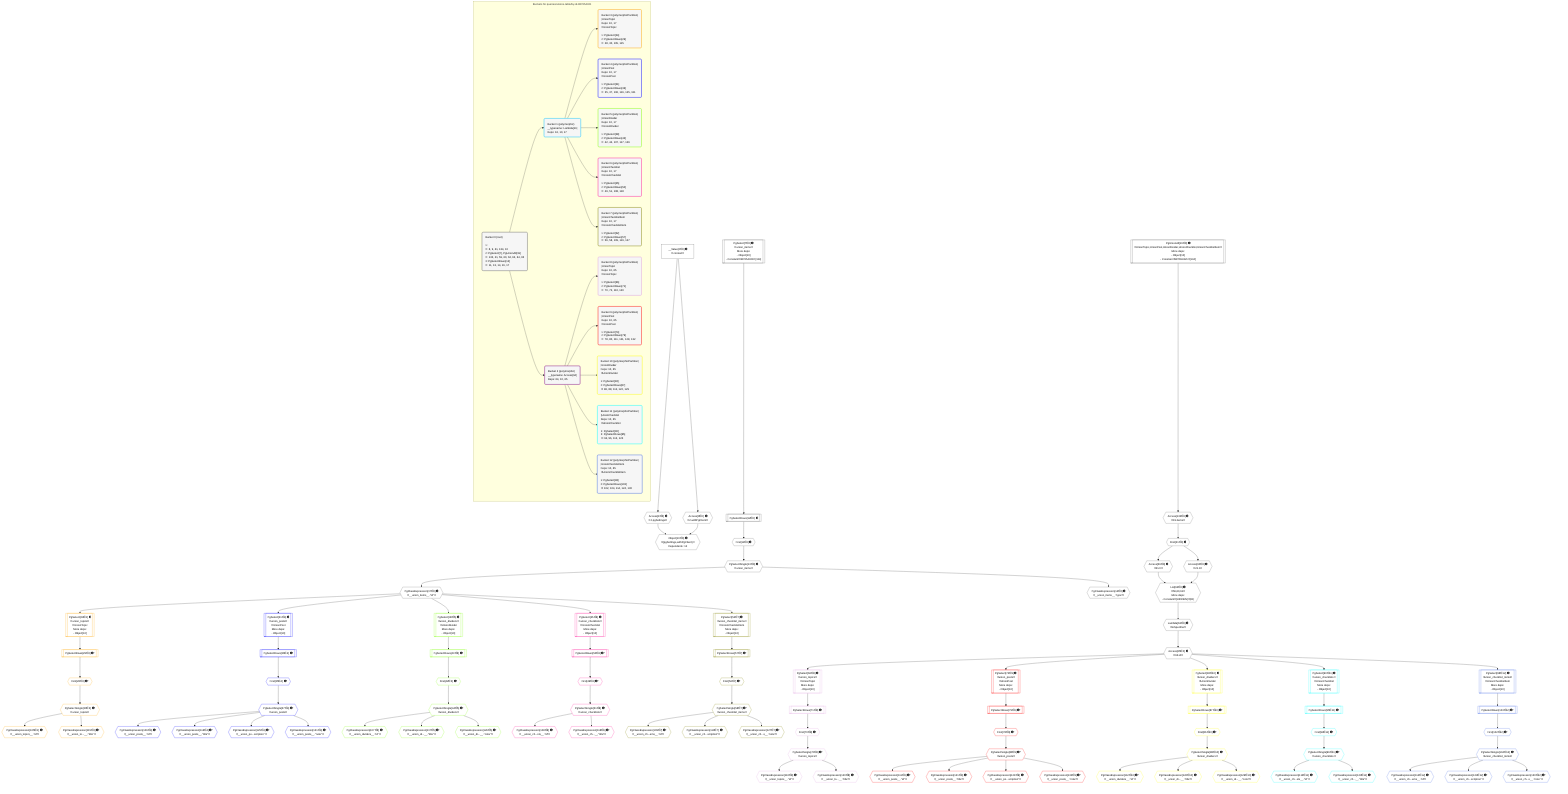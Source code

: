 %%{init: {'themeVariables': { 'fontSize': '12px'}}}%%
graph TD
    classDef path fill:#eee,stroke:#000,color:#000
    classDef plan fill:#fff,stroke-width:1px,color:#000
    classDef itemplan fill:#fff,stroke-width:2px,color:#000
    classDef unbatchedplan fill:#dff,stroke-width:1px,color:#000
    classDef sideeffectplan fill:#fcc,stroke-width:2px,color:#000
    classDef bucket fill:#f6f6f6,color:#000,stroke-width:2px,text-align:left

    subgraph "Buckets for queries/unions-table/by-id-987654321"
    Bucket0("Bucket 0 (root)<br /><br />1: <br />ᐳ: 8, 9, 61, 134, 10<br />2: PgSelect[7], PgUnionAll[19]<br />ᐳ: 133, 21, 59, 60, 62, 63, 64, 65<br />3: PgSelectRows[12]<br />ᐳ: 11, 13, 14, 16, 17"):::bucket
    Bucket1("Bucket 1 (polymorphic)<br />__typename: Lambda[16]<br />Deps: 16, 10, 17"):::bucket
    Bucket2("Bucket 2 (polymorphic)<br />__typename: Access[64]<br />Deps: 64, 10, 65"):::bucket
    Bucket3("Bucket 3 (polymorphicPartition)<br />|UnionTopic<br />Deps: 10, 17<br />ᐳUnionTopic<br /><br />1: PgSelect[24]<br />2: PgSelectRows[29]<br />ᐳ: 28, 30, 105, 115"):::bucket
    Bucket4("Bucket 4 (polymorphicPartition)<br />|UnionPost<br />Deps: 10, 17<br />ᐳUnionPost<br /><br />1: PgSelect[31]<br />2: PgSelectRows[36]<br />ᐳ: 35, 37, 106, 116, 125, 131"):::bucket
    Bucket5("Bucket 5 (polymorphicPartition)<br />|UnionDivider<br />Deps: 10, 17<br />ᐳUnionDivider<br /><br />1: PgSelect[38]<br />2: PgSelectRows[43]<br />ᐳ: 42, 44, 107, 117, 126"):::bucket
    Bucket6("Bucket 6 (polymorphicPartition)<br />|UnionChecklist<br />Deps: 10, 17<br />ᐳUnionChecklist<br /><br />1: PgSelect[45]<br />2: PgSelectRows[50]<br />ᐳ: 49, 51, 108, 118"):::bucket
    Bucket7("Bucket 7 (polymorphicPartition)<br />|UnionChecklistItem<br />Deps: 10, 17<br />ᐳUnionChecklistItem<br /><br />1: PgSelect[52]<br />2: PgSelectRows[57]<br />ᐳ: 56, 58, 109, 119, 127"):::bucket
    Bucket8("Bucket 8 (polymorphicPartition)<br />|UnionTopic<br />Deps: 10, 65<br />ᐳUnionTopic<br /><br />1: PgSelect[66]<br />2: PgSelectRows[71]<br />ᐳ: 70, 72, 110, 120"):::bucket
    Bucket9("Bucket 9 (polymorphicPartition)<br />|UnionPost<br />Deps: 10, 65<br />ᐳUnionPost<br /><br />1: PgSelect[74]<br />2: PgSelectRows[79]<br />ᐳ: 78, 80, 111, 121, 128, 132"):::bucket
    Bucket10("Bucket 10 (polymorphicPartition)<br />|UnionDivider<br />Deps: 10, 65<br />ᐳUnionDivider<br /><br />1: PgSelect[82]<br />2: PgSelectRows[87]<br />ᐳ: 86, 88, 112, 122, 129"):::bucket
    Bucket11("Bucket 11 (polymorphicPartition)<br />|UnionChecklist<br />Deps: 10, 65<br />ᐳUnionChecklist<br /><br />1: PgSelect[90]<br />2: PgSelectRows[95]<br />ᐳ: 94, 96, 113, 123"):::bucket
    Bucket12("Bucket 12 (polymorphicPartition)<br />|UnionChecklistItem<br />Deps: 10, 65<br />ᐳUnionChecklistItem<br /><br />1: PgSelect[98]<br />2: PgSelectRows[103]<br />ᐳ: 102, 104, 114, 124, 130"):::bucket
    end
    Bucket0 --> Bucket1 & Bucket2
    Bucket1 --> Bucket3 & Bucket4 & Bucket5 & Bucket6 & Bucket7
    Bucket2 --> Bucket8 & Bucket9 & Bucket10 & Bucket11 & Bucket12

    %% plan dependencies
    List62{{"List[62∈0] ➊<br />ᐸ59,60,61ᐳ<br />More deps:<br />- Constantᐸ[HIDDEN]ᐳ[61]"}}:::plan
    Access59{{"Access[59∈0] ➊<br />ᐸ21.0ᐳ"}}:::plan
    Access60{{"Access[60∈0] ➊<br />ᐸ21.1ᐳ"}}:::plan
    Access59 & Access60 --> List62
    PgSelect7[["PgSelect[7∈0] ➊<br />ᐸunion_itemsᐳ<br />More deps:<br />- Object[10]<br />- Constantᐸ987654321ᐳ[134]"]]:::plan
    Object10{{"Object[10∈0] ➊<br />ᐸ{pgSettings,withPgClient}ᐳ<br />Dependents: 12"}}:::plan
    Access8{{"Access[8∈0] ➊<br />ᐸ2.pgSettingsᐳ"}}:::plan
    Access9{{"Access[9∈0] ➊<br />ᐸ2.withPgClientᐳ"}}:::plan
    Access8 & Access9 --> Object10
    PgUnionAll19[["PgUnionAll[19∈0] ➊<br />ᐸUnionTopic,UnionPost,UnionDivider,UnionChecklist,UnionChecklistItemᐳ<br />More deps:<br />- Object[10]<br />- Constantᐸ987654321ᐳ[134]"]]:::plan
    __Value2["__Value[2∈0] ➊<br />ᐸcontextᐳ"]:::plan
    __Value2 --> Access8
    __Value2 --> Access9
    First11{{"First[11∈0] ➊"}}:::plan
    PgSelectRows12[["PgSelectRows[12∈0] ➊"]]:::plan
    PgSelectRows12 --> First11
    PgSelect7 --> PgSelectRows12
    PgSelectSingle13{{"PgSelectSingle[13∈0] ➊<br />ᐸunion_itemsᐳ"}}:::plan
    First11 --> PgSelectSingle13
    PgClassExpression14{{"PgClassExpression[14∈0] ➊<br />ᐸ__union_items__.”type”ᐳ"}}:::plan
    PgSelectSingle13 --> PgClassExpression14
    PgClassExpression17{{"PgClassExpression[17∈0] ➊<br />ᐸ__union_items__.”id”ᐳ"}}:::plan
    PgSelectSingle13 --> PgClassExpression17
    First21{{"First[21∈0] ➊"}}:::plan
    Access133{{"Access[133∈0] ➊<br />ᐸ19.itemsᐳ"}}:::plan
    Access133 --> First21
    First21 --> Access59
    First21 --> Access60
    Lambda63{{"Lambda[63∈0] ➊<br />ᐸtoSpecifierᐳ"}}:::plan
    List62 --> Lambda63
    Access65{{"Access[65∈0] ➊<br />ᐸ63.idᐳ"}}:::plan
    Lambda63 --> Access65
    PgUnionAll19 --> Access133
    PgSelect24[["PgSelect[24∈3] ➊<br />ᐸunion_topicsᐳ<br />ᐳUnionTopic<br />More deps:<br />- Object[10]"]]:::plan
    PgClassExpression17 --> PgSelect24
    First28{{"First[28∈3] ➊^"}}:::plan
    PgSelectRows29[["PgSelectRows[29∈3] ➊^"]]:::plan
    PgSelectRows29 --> First28
    PgSelect24 --> PgSelectRows29
    PgSelectSingle30{{"PgSelectSingle[30∈3] ➊^<br />ᐸunion_topicsᐳ"}}:::plan
    First28 --> PgSelectSingle30
    PgClassExpression105{{"PgClassExpression[105∈3] ➊^<br />ᐸ__union_topics__.”id”ᐳ"}}:::plan
    PgSelectSingle30 --> PgClassExpression105
    PgClassExpression115{{"PgClassExpression[115∈3] ➊^<br />ᐸ__union_to...__.”title”ᐳ"}}:::plan
    PgSelectSingle30 --> PgClassExpression115
    PgSelect31[["PgSelect[31∈4] ➊<br />ᐸunion_postsᐳ<br />ᐳUnionPost<br />More deps:<br />- Object[10]"]]:::plan
    PgClassExpression17 --> PgSelect31
    First35{{"First[35∈4] ➊^"}}:::plan
    PgSelectRows36[["PgSelectRows[36∈4] ➊^"]]:::plan
    PgSelectRows36 --> First35
    PgSelect31 --> PgSelectRows36
    PgSelectSingle37{{"PgSelectSingle[37∈4] ➊^<br />ᐸunion_postsᐳ"}}:::plan
    First35 --> PgSelectSingle37
    PgClassExpression106{{"PgClassExpression[106∈4] ➊^<br />ᐸ__union_posts__.”id”ᐳ"}}:::plan
    PgSelectSingle37 --> PgClassExpression106
    PgClassExpression116{{"PgClassExpression[116∈4] ➊^<br />ᐸ__union_posts__.”title”ᐳ"}}:::plan
    PgSelectSingle37 --> PgClassExpression116
    PgClassExpression125{{"PgClassExpression[125∈4] ➊^<br />ᐸ__union_po...scription”ᐳ"}}:::plan
    PgSelectSingle37 --> PgClassExpression125
    PgClassExpression131{{"PgClassExpression[131∈4] ➊^<br />ᐸ__union_posts__.”note”ᐳ"}}:::plan
    PgSelectSingle37 --> PgClassExpression131
    PgSelect38[["PgSelect[38∈5] ➊<br />ᐸunion_dividersᐳ<br />ᐳUnionDivider<br />More deps:<br />- Object[10]"]]:::plan
    PgClassExpression17 --> PgSelect38
    First42{{"First[42∈5] ➊^"}}:::plan
    PgSelectRows43[["PgSelectRows[43∈5] ➊^"]]:::plan
    PgSelectRows43 --> First42
    PgSelect38 --> PgSelectRows43
    PgSelectSingle44{{"PgSelectSingle[44∈5] ➊^<br />ᐸunion_dividersᐳ"}}:::plan
    First42 --> PgSelectSingle44
    PgClassExpression107{{"PgClassExpression[107∈5] ➊^<br />ᐸ__union_dividers__.”id”ᐳ"}}:::plan
    PgSelectSingle44 --> PgClassExpression107
    PgClassExpression117{{"PgClassExpression[117∈5] ➊^<br />ᐸ__union_di...__.”title”ᐳ"}}:::plan
    PgSelectSingle44 --> PgClassExpression117
    PgClassExpression126{{"PgClassExpression[126∈5] ➊^<br />ᐸ__union_di...__.”color”ᐳ"}}:::plan
    PgSelectSingle44 --> PgClassExpression126
    PgSelect45[["PgSelect[45∈6] ➊<br />ᐸunion_checklistsᐳ<br />ᐳUnionChecklist<br />More deps:<br />- Object[10]"]]:::plan
    PgClassExpression17 --> PgSelect45
    First49{{"First[49∈6] ➊^"}}:::plan
    PgSelectRows50[["PgSelectRows[50∈6] ➊^"]]:::plan
    PgSelectRows50 --> First49
    PgSelect45 --> PgSelectRows50
    PgSelectSingle51{{"PgSelectSingle[51∈6] ➊^<br />ᐸunion_checklistsᐳ"}}:::plan
    First49 --> PgSelectSingle51
    PgClassExpression108{{"PgClassExpression[108∈6] ➊^<br />ᐸ__union_ch...sts__.”id”ᐳ"}}:::plan
    PgSelectSingle51 --> PgClassExpression108
    PgClassExpression118{{"PgClassExpression[118∈6] ➊^<br />ᐸ__union_ch...__.”title”ᐳ"}}:::plan
    PgSelectSingle51 --> PgClassExpression118
    PgSelect52[["PgSelect[52∈7] ➊<br />ᐸunion_checklist_itemsᐳ<br />ᐳUnionChecklistItem<br />More deps:<br />- Object[10]"]]:::plan
    PgClassExpression17 --> PgSelect52
    First56{{"First[56∈7] ➊^"}}:::plan
    PgSelectRows57[["PgSelectRows[57∈7] ➊^"]]:::plan
    PgSelectRows57 --> First56
    PgSelect52 --> PgSelectRows57
    PgSelectSingle58{{"PgSelectSingle[58∈7] ➊^<br />ᐸunion_checklist_itemsᐳ"}}:::plan
    First56 --> PgSelectSingle58
    PgClassExpression109{{"PgClassExpression[109∈7] ➊^<br />ᐸ__union_ch...ems__.”id”ᐳ"}}:::plan
    PgSelectSingle58 --> PgClassExpression109
    PgClassExpression119{{"PgClassExpression[119∈7] ➊^<br />ᐸ__union_ch...scription”ᐳ"}}:::plan
    PgSelectSingle58 --> PgClassExpression119
    PgClassExpression127{{"PgClassExpression[127∈7] ➊^<br />ᐸ__union_ch...s__.”note”ᐳ"}}:::plan
    PgSelectSingle58 --> PgClassExpression127
    PgSelect66[["PgSelect[66∈8] ➊<br />ᐸunion_topicsᐳ<br />ᐳUnionTopic<br />More deps:<br />- Object[10]"]]:::plan
    Access65 --> PgSelect66
    First70{{"First[70∈8] ➊^"}}:::plan
    PgSelectRows71[["PgSelectRows[71∈8] ➊^"]]:::plan
    PgSelectRows71 --> First70
    PgSelect66 --> PgSelectRows71
    PgSelectSingle72{{"PgSelectSingle[72∈8] ➊^<br />ᐸunion_topicsᐳ"}}:::plan
    First70 --> PgSelectSingle72
    PgClassExpression110{{"PgClassExpression[110∈8] ➊^<br />ᐸ__union_topics__.”id”ᐳ"}}:::plan
    PgSelectSingle72 --> PgClassExpression110
    PgClassExpression120{{"PgClassExpression[120∈8] ➊^<br />ᐸ__union_to...__.”title”ᐳ"}}:::plan
    PgSelectSingle72 --> PgClassExpression120
    PgSelect74[["PgSelect[74∈9] ➊<br />ᐸunion_postsᐳ<br />ᐳUnionPost<br />More deps:<br />- Object[10]"]]:::plan
    Access65 --> PgSelect74
    First78{{"First[78∈9] ➊^"}}:::plan
    PgSelectRows79[["PgSelectRows[79∈9] ➊^"]]:::plan
    PgSelectRows79 --> First78
    PgSelect74 --> PgSelectRows79
    PgSelectSingle80{{"PgSelectSingle[80∈9] ➊^<br />ᐸunion_postsᐳ"}}:::plan
    First78 --> PgSelectSingle80
    PgClassExpression111{{"PgClassExpression[111∈9] ➊^<br />ᐸ__union_posts__.”id”ᐳ"}}:::plan
    PgSelectSingle80 --> PgClassExpression111
    PgClassExpression121{{"PgClassExpression[121∈9] ➊^<br />ᐸ__union_posts__.”title”ᐳ"}}:::plan
    PgSelectSingle80 --> PgClassExpression121
    PgClassExpression128{{"PgClassExpression[128∈9] ➊^<br />ᐸ__union_po...scription”ᐳ"}}:::plan
    PgSelectSingle80 --> PgClassExpression128
    PgClassExpression132{{"PgClassExpression[132∈9] ➊^<br />ᐸ__union_posts__.”note”ᐳ"}}:::plan
    PgSelectSingle80 --> PgClassExpression132
    PgSelect82[["PgSelect[82∈10] ➊<br />ᐸunion_dividersᐳ<br />ᐳUnionDivider<br />More deps:<br />- Object[10]"]]:::plan
    Access65 --> PgSelect82
    First86{{"First[86∈10] ➊^"}}:::plan
    PgSelectRows87[["PgSelectRows[87∈10] ➊^"]]:::plan
    PgSelectRows87 --> First86
    PgSelect82 --> PgSelectRows87
    PgSelectSingle88{{"PgSelectSingle[88∈10] ➊^<br />ᐸunion_dividersᐳ"}}:::plan
    First86 --> PgSelectSingle88
    PgClassExpression112{{"PgClassExpression[112∈10] ➊^<br />ᐸ__union_dividers__.”id”ᐳ"}}:::plan
    PgSelectSingle88 --> PgClassExpression112
    PgClassExpression122{{"PgClassExpression[122∈10] ➊^<br />ᐸ__union_di...__.”title”ᐳ"}}:::plan
    PgSelectSingle88 --> PgClassExpression122
    PgClassExpression129{{"PgClassExpression[129∈10] ➊^<br />ᐸ__union_di...__.”color”ᐳ"}}:::plan
    PgSelectSingle88 --> PgClassExpression129
    PgSelect90[["PgSelect[90∈11] ➊<br />ᐸunion_checklistsᐳ<br />ᐳUnionChecklist<br />More deps:<br />- Object[10]"]]:::plan
    Access65 --> PgSelect90
    First94{{"First[94∈11] ➊^"}}:::plan
    PgSelectRows95[["PgSelectRows[95∈11] ➊^"]]:::plan
    PgSelectRows95 --> First94
    PgSelect90 --> PgSelectRows95
    PgSelectSingle96{{"PgSelectSingle[96∈11] ➊^<br />ᐸunion_checklistsᐳ"}}:::plan
    First94 --> PgSelectSingle96
    PgClassExpression113{{"PgClassExpression[113∈11] ➊^<br />ᐸ__union_ch...sts__.”id”ᐳ"}}:::plan
    PgSelectSingle96 --> PgClassExpression113
    PgClassExpression123{{"PgClassExpression[123∈11] ➊^<br />ᐸ__union_ch...__.”title”ᐳ"}}:::plan
    PgSelectSingle96 --> PgClassExpression123
    PgSelect98[["PgSelect[98∈12] ➊<br />ᐸunion_checklist_itemsᐳ<br />ᐳUnionChecklistItem<br />More deps:<br />- Object[10]"]]:::plan
    Access65 --> PgSelect98
    First102{{"First[102∈12] ➊^"}}:::plan
    PgSelectRows103[["PgSelectRows[103∈12] ➊^"]]:::plan
    PgSelectRows103 --> First102
    PgSelect98 --> PgSelectRows103
    PgSelectSingle104{{"PgSelectSingle[104∈12] ➊^<br />ᐸunion_checklist_itemsᐳ"}}:::plan
    First102 --> PgSelectSingle104
    PgClassExpression114{{"PgClassExpression[114∈12] ➊^<br />ᐸ__union_ch...ems__.”id”ᐳ"}}:::plan
    PgSelectSingle104 --> PgClassExpression114
    PgClassExpression124{{"PgClassExpression[124∈12] ➊^<br />ᐸ__union_ch...scription”ᐳ"}}:::plan
    PgSelectSingle104 --> PgClassExpression124
    PgClassExpression130{{"PgClassExpression[130∈12] ➊^<br />ᐸ__union_ch...s__.”note”ᐳ"}}:::plan
    PgSelectSingle104 --> PgClassExpression130

    %% define steps
    classDef bucket0 stroke:#696969
    class Bucket0,__Value2,PgSelect7,Access8,Access9,Object10,First11,PgSelectRows12,PgSelectSingle13,PgClassExpression14,PgClassExpression17,PgUnionAll19,First21,Access59,Access60,List62,Lambda63,Access65,Access133 bucket0
    classDef bucket1 stroke:#00bfff
    class Bucket1 bucket1
    classDef bucket2 stroke:#7f007f
    class Bucket2 bucket2
    classDef bucket3 stroke:#ffa500
    class Bucket3,PgSelect24,First28,PgSelectRows29,PgSelectSingle30,PgClassExpression105,PgClassExpression115 bucket3
    classDef bucket4 stroke:#0000ff
    class Bucket4,PgSelect31,First35,PgSelectRows36,PgSelectSingle37,PgClassExpression106,PgClassExpression116,PgClassExpression125,PgClassExpression131 bucket4
    classDef bucket5 stroke:#7fff00
    class Bucket5,PgSelect38,First42,PgSelectRows43,PgSelectSingle44,PgClassExpression107,PgClassExpression117,PgClassExpression126 bucket5
    classDef bucket6 stroke:#ff1493
    class Bucket6,PgSelect45,First49,PgSelectRows50,PgSelectSingle51,PgClassExpression108,PgClassExpression118 bucket6
    classDef bucket7 stroke:#808000
    class Bucket7,PgSelect52,First56,PgSelectRows57,PgSelectSingle58,PgClassExpression109,PgClassExpression119,PgClassExpression127 bucket7
    classDef bucket8 stroke:#dda0dd
    class Bucket8,PgSelect66,First70,PgSelectRows71,PgSelectSingle72,PgClassExpression110,PgClassExpression120 bucket8
    classDef bucket9 stroke:#ff0000
    class Bucket9,PgSelect74,First78,PgSelectRows79,PgSelectSingle80,PgClassExpression111,PgClassExpression121,PgClassExpression128,PgClassExpression132 bucket9
    classDef bucket10 stroke:#ffff00
    class Bucket10,PgSelect82,First86,PgSelectRows87,PgSelectSingle88,PgClassExpression112,PgClassExpression122,PgClassExpression129 bucket10
    classDef bucket11 stroke:#00ffff
    class Bucket11,PgSelect90,First94,PgSelectRows95,PgSelectSingle96,PgClassExpression113,PgClassExpression123 bucket11
    classDef bucket12 stroke:#4169e1
    class Bucket12,PgSelect98,First102,PgSelectRows103,PgSelectSingle104,PgClassExpression114,PgClassExpression124,PgClassExpression130 bucket12